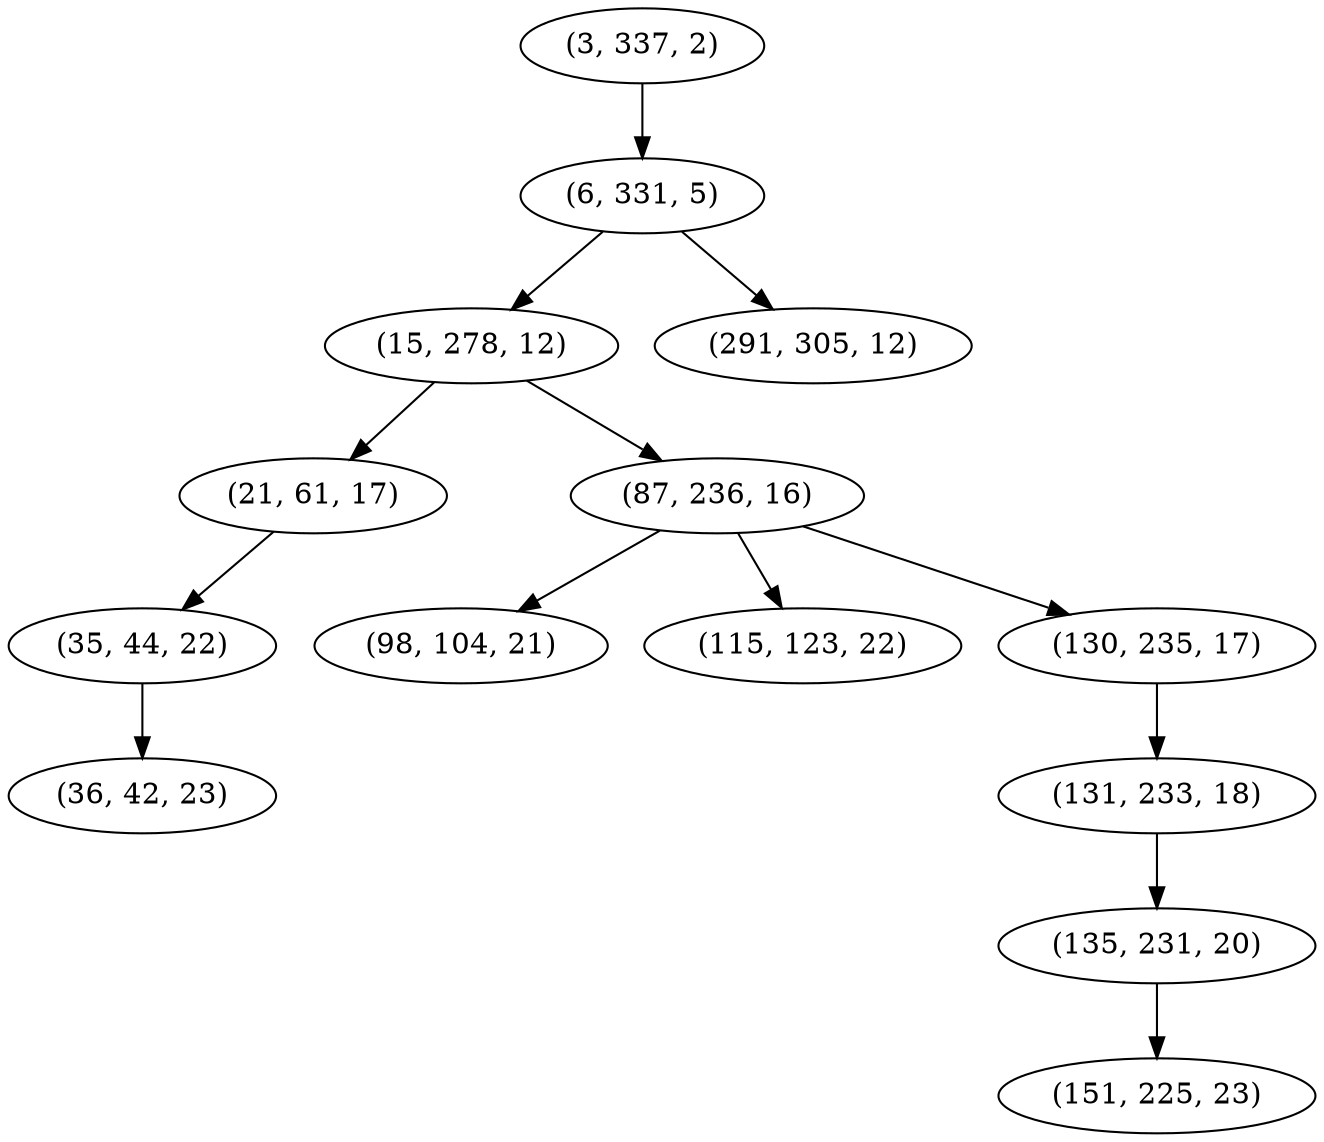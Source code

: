 digraph tree {
    "(3, 337, 2)";
    "(6, 331, 5)";
    "(15, 278, 12)";
    "(21, 61, 17)";
    "(35, 44, 22)";
    "(36, 42, 23)";
    "(87, 236, 16)";
    "(98, 104, 21)";
    "(115, 123, 22)";
    "(130, 235, 17)";
    "(131, 233, 18)";
    "(135, 231, 20)";
    "(151, 225, 23)";
    "(291, 305, 12)";
    "(3, 337, 2)" -> "(6, 331, 5)";
    "(6, 331, 5)" -> "(15, 278, 12)";
    "(6, 331, 5)" -> "(291, 305, 12)";
    "(15, 278, 12)" -> "(21, 61, 17)";
    "(15, 278, 12)" -> "(87, 236, 16)";
    "(21, 61, 17)" -> "(35, 44, 22)";
    "(35, 44, 22)" -> "(36, 42, 23)";
    "(87, 236, 16)" -> "(98, 104, 21)";
    "(87, 236, 16)" -> "(115, 123, 22)";
    "(87, 236, 16)" -> "(130, 235, 17)";
    "(130, 235, 17)" -> "(131, 233, 18)";
    "(131, 233, 18)" -> "(135, 231, 20)";
    "(135, 231, 20)" -> "(151, 225, 23)";
}
